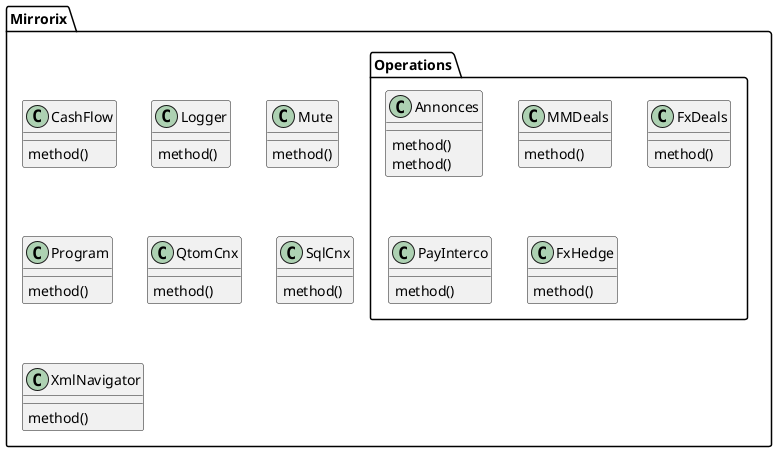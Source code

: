 {
  "sha1": "6kluhxygalc759b76n7w3uxfog9aifz",
  "insertion": {
    "when": "2024-05-30T20:48:20.974Z",
    "user": "plantuml@gmail.com"
  }
}
@startuml
skinparam layout circo

Package Mirrorix{

class CashFlow{
  method()
}
class Logger{
  method()
}
class Mute{
  method()
}
class Program{
  method()
}
class QtomCnx{
  method()
}
class SqlCnx{
  method()
}
class XmlNavigator{
  method()
}
Package Operations{
class Annonces{
  method()
}
class Annonces{
  method()
}
class MMDeals{
  method()
}
class FxDeals{
  method()
}
class PayInterco{
  method()
}
class FxHedge{
  method()
}
}
}
@enduml
